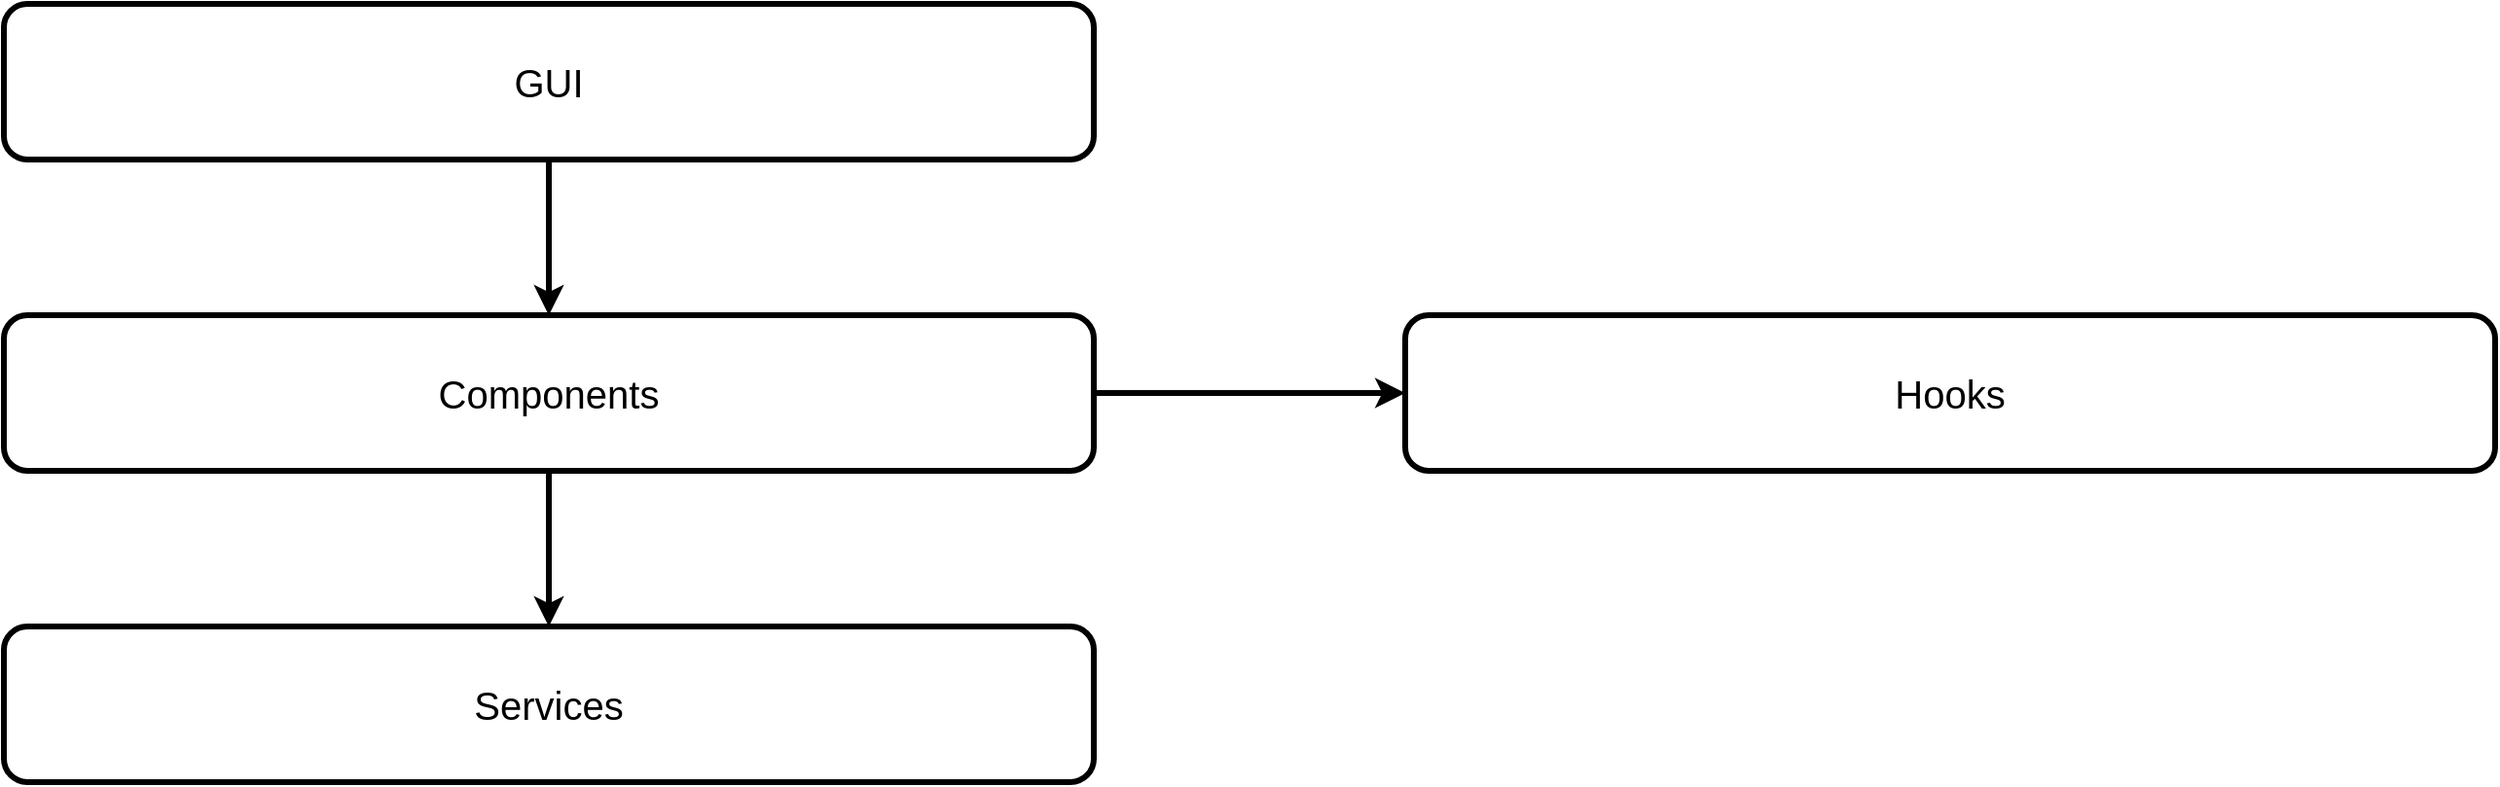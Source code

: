 <mxfile version="14.6.6" type="device"><diagram name="Page-1" id="12e1b939-464a-85fe-373e-61e167be1490"><mxGraphModel dx="1412" dy="2012" grid="1" gridSize="10" guides="1" tooltips="1" connect="1" arrows="1" fold="1" page="1" pageScale="1.5" pageWidth="1169" pageHeight="826" background="#ffffff" math="0" shadow="0"><root><mxCell id="0"/><mxCell id="1" parent="0"/><mxCell id="ZsZC0TXaN_cBhvIesl_3-3" value="GUI" style="whiteSpace=wrap;html=1;rounded=1;shadow=0;strokeWidth=3;fontSize=20;align=center;fillColor=#FFFFFF;" parent="1" vertex="1"><mxGeometry x="50" y="-1190" width="560" height="80" as="geometry"/></mxCell><mxCell id="ZsZC0TXaN_cBhvIesl_3-4" value="Components" style="whiteSpace=wrap;html=1;rounded=1;shadow=0;strokeWidth=3;fontSize=20;align=center;fillColor=#FFFFFF;" parent="1" vertex="1"><mxGeometry x="50" y="-1030" width="560" height="80" as="geometry"/></mxCell><mxCell id="ZsZC0TXaN_cBhvIesl_3-5" value="Services" style="whiteSpace=wrap;html=1;rounded=1;shadow=0;strokeWidth=3;fontSize=20;align=center;fillColor=#FFFFFF;" parent="1" vertex="1"><mxGeometry x="50" y="-870" width="560" height="80" as="geometry"/></mxCell><mxCell id="ZsZC0TXaN_cBhvIesl_3-6" value="" style="endArrow=classic;html=1;exitX=0.5;exitY=1;exitDx=0;exitDy=0;strokeWidth=3;" parent="1" source="ZsZC0TXaN_cBhvIesl_3-3" target="ZsZC0TXaN_cBhvIesl_3-4" edge="1"><mxGeometry width="50" height="50" relative="1" as="geometry"><mxPoint x="660" y="-750" as="sourcePoint"/><mxPoint x="710" y="-800" as="targetPoint"/></mxGeometry></mxCell><mxCell id="ZsZC0TXaN_cBhvIesl_3-7" value="" style="endArrow=classic;html=1;exitX=0.5;exitY=1;exitDx=0;exitDy=0;entryX=0.5;entryY=0;entryDx=0;entryDy=0;strokeWidth=3;" parent="1" source="ZsZC0TXaN_cBhvIesl_3-4" target="ZsZC0TXaN_cBhvIesl_3-5" edge="1"><mxGeometry width="50" height="50" relative="1" as="geometry"><mxPoint x="340" y="-1100" as="sourcePoint"/><mxPoint x="340" y="-1020" as="targetPoint"/></mxGeometry></mxCell><mxCell id="ZsZC0TXaN_cBhvIesl_3-8" value="Hooks" style="whiteSpace=wrap;html=1;rounded=1;shadow=0;strokeWidth=3;fontSize=20;align=center;fillColor=#FFFFFF;" parent="1" vertex="1"><mxGeometry x="770" y="-1030" width="560" height="80" as="geometry"/></mxCell><mxCell id="ZsZC0TXaN_cBhvIesl_3-9" value="" style="endArrow=classic;html=1;exitX=1;exitY=0.5;exitDx=0;exitDy=0;strokeWidth=3;entryX=0;entryY=0.5;entryDx=0;entryDy=0;" parent="1" source="ZsZC0TXaN_cBhvIesl_3-4" target="ZsZC0TXaN_cBhvIesl_3-8" edge="1"><mxGeometry width="50" height="50" relative="1" as="geometry"><mxPoint x="340" y="-1100" as="sourcePoint"/><mxPoint x="340" y="-1020" as="targetPoint"/></mxGeometry></mxCell></root></mxGraphModel></diagram></mxfile>